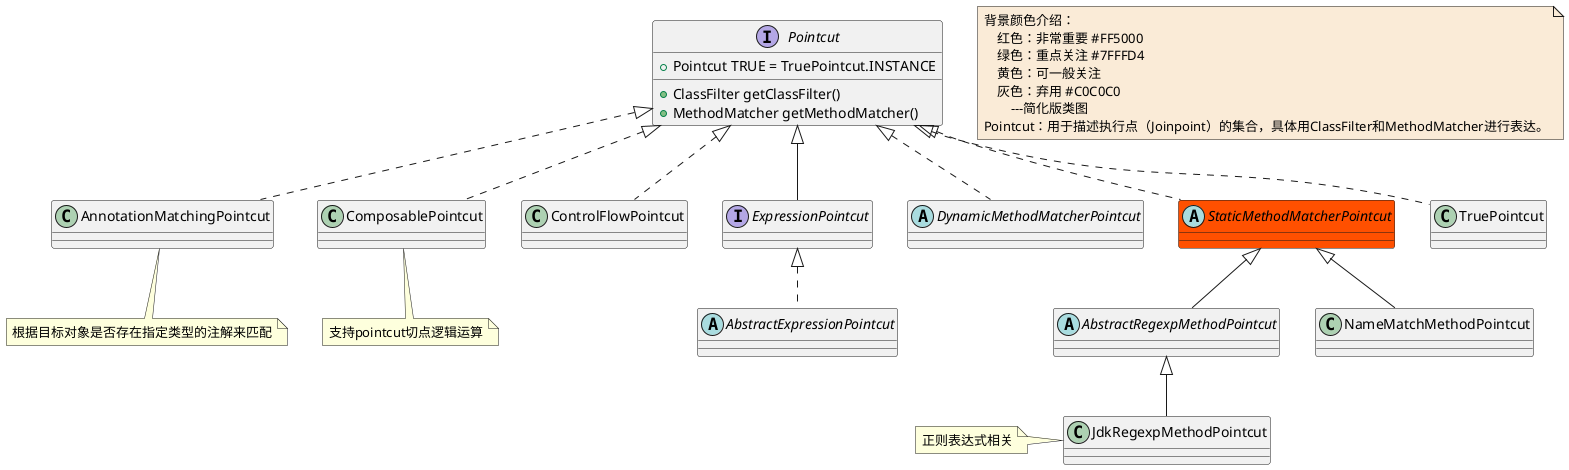 @startuml

note  as N1 #FAEBD7
    背景颜色介绍：
        红色：非常重要 #FF5000
        绿色：重点关注 #7FFFD4
        黄色：可一般关注
        灰色：弃用 #C0C0C0
            ---简化版类图
    Pointcut：用于描述执行点（Joinpoint）的集合，具体用ClassFilter和MethodMatcher进行表达。
end note

interface Pointcut
Pointcut : +ClassFilter getClassFilter()
Pointcut : +MethodMatcher getMethodMatcher()
Pointcut : +Pointcut TRUE = TruePointcut.INSTANCE
abstract class AbstractExpressionPointcut
abstract class AbstractRegexpMethodPointcut
class AnnotationMatchingPointcut
note bottom : 根据目标对象是否存在指定类型的注解来匹配
class ComposablePointcut
note bottom : 支持pointcut切点逻辑运算
class ControlFlowPointcut
interface ExpressionPointcut
abstract class DynamicMethodMatcherPointcut
class JdkRegexpMethodPointcut
note left : 正则表达式相关
class NameMatchMethodPointcut
abstract class StaticMethodMatcherPointcut #FF5000
class TruePointcut

AbstractRegexpMethodPointcut <|-- JdkRegexpMethodPointcut

ExpressionPointcut <|.. AbstractExpressionPointcut


Pointcut <|.. AnnotationMatchingPointcut
Pointcut <|.. ComposablePointcut
Pointcut <|.. ControlFlowPointcut
Pointcut <|.. DynamicMethodMatcherPointcut
Pointcut <|-- ExpressionPointcut
Pointcut <|.. StaticMethodMatcherPointcut
Pointcut <|.. TruePointcut

StaticMethodMatcherPointcut <|-- AbstractRegexpMethodPointcut
StaticMethodMatcherPointcut <|-- NameMatchMethodPointcut




@enduml
